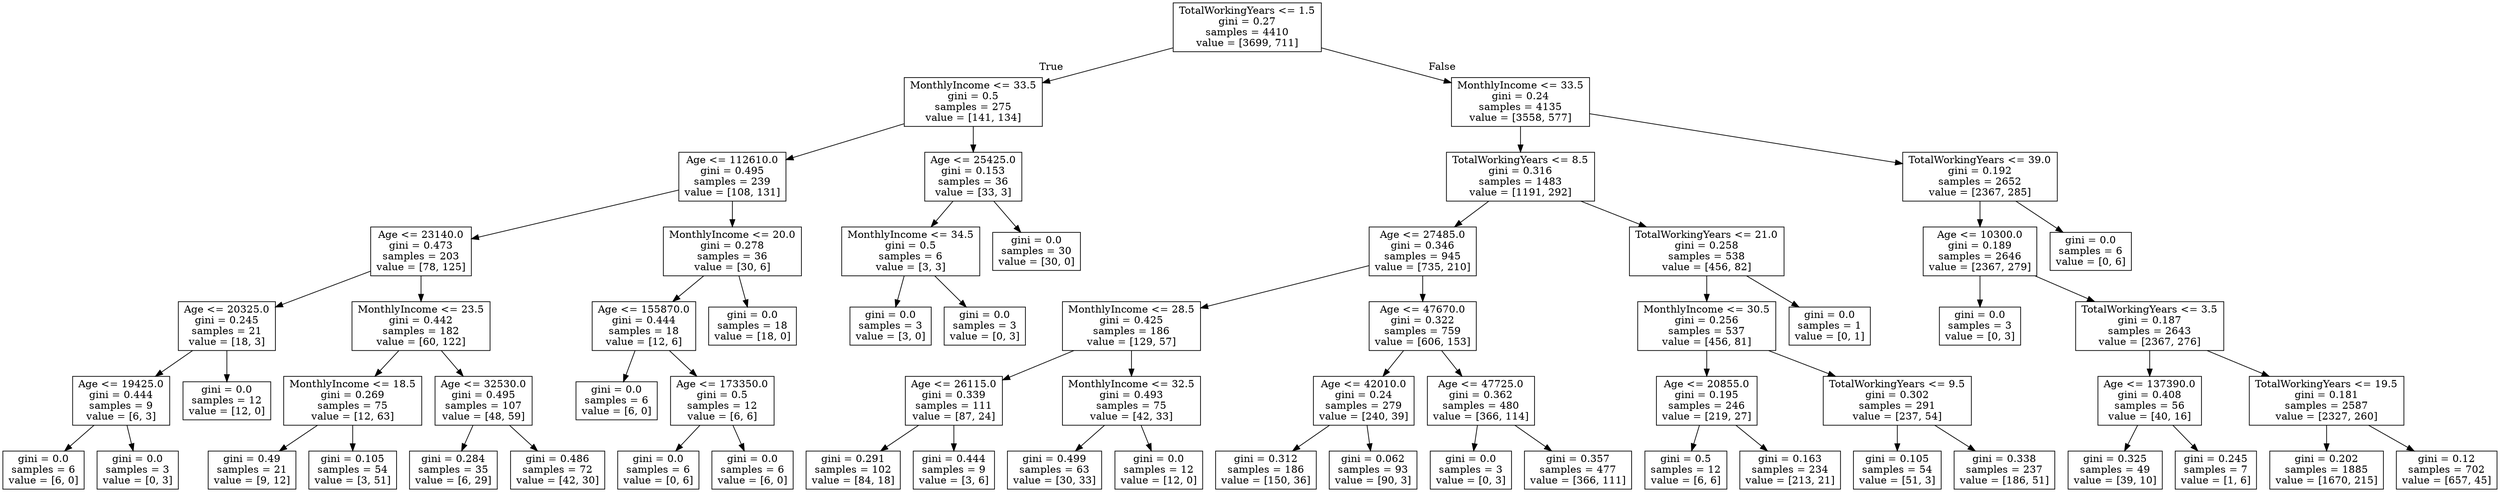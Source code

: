 digraph Tree {
node [shape=box] ;
0 [label="TotalWorkingYears <= 1.5\ngini = 0.27\nsamples = 4410\nvalue = [3699, 711]"] ;
1 [label="MonthlyIncome <= 33.5\ngini = 0.5\nsamples = 275\nvalue = [141, 134]"] ;
0 -> 1 [labeldistance=2.5, labelangle=45, headlabel="True"] ;
2 [label="Age <= 112610.0\ngini = 0.495\nsamples = 239\nvalue = [108, 131]"] ;
1 -> 2 ;
3 [label="Age <= 23140.0\ngini = 0.473\nsamples = 203\nvalue = [78, 125]"] ;
2 -> 3 ;
4 [label="Age <= 20325.0\ngini = 0.245\nsamples = 21\nvalue = [18, 3]"] ;
3 -> 4 ;
5 [label="Age <= 19425.0\ngini = 0.444\nsamples = 9\nvalue = [6, 3]"] ;
4 -> 5 ;
6 [label="gini = 0.0\nsamples = 6\nvalue = [6, 0]"] ;
5 -> 6 ;
7 [label="gini = 0.0\nsamples = 3\nvalue = [0, 3]"] ;
5 -> 7 ;
8 [label="gini = 0.0\nsamples = 12\nvalue = [12, 0]"] ;
4 -> 8 ;
9 [label="MonthlyIncome <= 23.5\ngini = 0.442\nsamples = 182\nvalue = [60, 122]"] ;
3 -> 9 ;
10 [label="MonthlyIncome <= 18.5\ngini = 0.269\nsamples = 75\nvalue = [12, 63]"] ;
9 -> 10 ;
11 [label="gini = 0.49\nsamples = 21\nvalue = [9, 12]"] ;
10 -> 11 ;
12 [label="gini = 0.105\nsamples = 54\nvalue = [3, 51]"] ;
10 -> 12 ;
13 [label="Age <= 32530.0\ngini = 0.495\nsamples = 107\nvalue = [48, 59]"] ;
9 -> 13 ;
14 [label="gini = 0.284\nsamples = 35\nvalue = [6, 29]"] ;
13 -> 14 ;
15 [label="gini = 0.486\nsamples = 72\nvalue = [42, 30]"] ;
13 -> 15 ;
16 [label="MonthlyIncome <= 20.0\ngini = 0.278\nsamples = 36\nvalue = [30, 6]"] ;
2 -> 16 ;
17 [label="Age <= 155870.0\ngini = 0.444\nsamples = 18\nvalue = [12, 6]"] ;
16 -> 17 ;
18 [label="gini = 0.0\nsamples = 6\nvalue = [6, 0]"] ;
17 -> 18 ;
19 [label="Age <= 173350.0\ngini = 0.5\nsamples = 12\nvalue = [6, 6]"] ;
17 -> 19 ;
20 [label="gini = 0.0\nsamples = 6\nvalue = [0, 6]"] ;
19 -> 20 ;
21 [label="gini = 0.0\nsamples = 6\nvalue = [6, 0]"] ;
19 -> 21 ;
22 [label="gini = 0.0\nsamples = 18\nvalue = [18, 0]"] ;
16 -> 22 ;
23 [label="Age <= 25425.0\ngini = 0.153\nsamples = 36\nvalue = [33, 3]"] ;
1 -> 23 ;
24 [label="MonthlyIncome <= 34.5\ngini = 0.5\nsamples = 6\nvalue = [3, 3]"] ;
23 -> 24 ;
25 [label="gini = 0.0\nsamples = 3\nvalue = [3, 0]"] ;
24 -> 25 ;
26 [label="gini = 0.0\nsamples = 3\nvalue = [0, 3]"] ;
24 -> 26 ;
27 [label="gini = 0.0\nsamples = 30\nvalue = [30, 0]"] ;
23 -> 27 ;
28 [label="MonthlyIncome <= 33.5\ngini = 0.24\nsamples = 4135\nvalue = [3558, 577]"] ;
0 -> 28 [labeldistance=2.5, labelangle=-45, headlabel="False"] ;
29 [label="TotalWorkingYears <= 8.5\ngini = 0.316\nsamples = 1483\nvalue = [1191, 292]"] ;
28 -> 29 ;
30 [label="Age <= 27485.0\ngini = 0.346\nsamples = 945\nvalue = [735, 210]"] ;
29 -> 30 ;
31 [label="MonthlyIncome <= 28.5\ngini = 0.425\nsamples = 186\nvalue = [129, 57]"] ;
30 -> 31 ;
32 [label="Age <= 26115.0\ngini = 0.339\nsamples = 111\nvalue = [87, 24]"] ;
31 -> 32 ;
33 [label="gini = 0.291\nsamples = 102\nvalue = [84, 18]"] ;
32 -> 33 ;
34 [label="gini = 0.444\nsamples = 9\nvalue = [3, 6]"] ;
32 -> 34 ;
35 [label="MonthlyIncome <= 32.5\ngini = 0.493\nsamples = 75\nvalue = [42, 33]"] ;
31 -> 35 ;
36 [label="gini = 0.499\nsamples = 63\nvalue = [30, 33]"] ;
35 -> 36 ;
37 [label="gini = 0.0\nsamples = 12\nvalue = [12, 0]"] ;
35 -> 37 ;
38 [label="Age <= 47670.0\ngini = 0.322\nsamples = 759\nvalue = [606, 153]"] ;
30 -> 38 ;
39 [label="Age <= 42010.0\ngini = 0.24\nsamples = 279\nvalue = [240, 39]"] ;
38 -> 39 ;
40 [label="gini = 0.312\nsamples = 186\nvalue = [150, 36]"] ;
39 -> 40 ;
41 [label="gini = 0.062\nsamples = 93\nvalue = [90, 3]"] ;
39 -> 41 ;
42 [label="Age <= 47725.0\ngini = 0.362\nsamples = 480\nvalue = [366, 114]"] ;
38 -> 42 ;
43 [label="gini = 0.0\nsamples = 3\nvalue = [0, 3]"] ;
42 -> 43 ;
44 [label="gini = 0.357\nsamples = 477\nvalue = [366, 111]"] ;
42 -> 44 ;
45 [label="TotalWorkingYears <= 21.0\ngini = 0.258\nsamples = 538\nvalue = [456, 82]"] ;
29 -> 45 ;
46 [label="MonthlyIncome <= 30.5\ngini = 0.256\nsamples = 537\nvalue = [456, 81]"] ;
45 -> 46 ;
47 [label="Age <= 20855.0\ngini = 0.195\nsamples = 246\nvalue = [219, 27]"] ;
46 -> 47 ;
48 [label="gini = 0.5\nsamples = 12\nvalue = [6, 6]"] ;
47 -> 48 ;
49 [label="gini = 0.163\nsamples = 234\nvalue = [213, 21]"] ;
47 -> 49 ;
50 [label="TotalWorkingYears <= 9.5\ngini = 0.302\nsamples = 291\nvalue = [237, 54]"] ;
46 -> 50 ;
51 [label="gini = 0.105\nsamples = 54\nvalue = [51, 3]"] ;
50 -> 51 ;
52 [label="gini = 0.338\nsamples = 237\nvalue = [186, 51]"] ;
50 -> 52 ;
53 [label="gini = 0.0\nsamples = 1\nvalue = [0, 1]"] ;
45 -> 53 ;
54 [label="TotalWorkingYears <= 39.0\ngini = 0.192\nsamples = 2652\nvalue = [2367, 285]"] ;
28 -> 54 ;
55 [label="Age <= 10300.0\ngini = 0.189\nsamples = 2646\nvalue = [2367, 279]"] ;
54 -> 55 ;
56 [label="gini = 0.0\nsamples = 3\nvalue = [0, 3]"] ;
55 -> 56 ;
57 [label="TotalWorkingYears <= 3.5\ngini = 0.187\nsamples = 2643\nvalue = [2367, 276]"] ;
55 -> 57 ;
58 [label="Age <= 137390.0\ngini = 0.408\nsamples = 56\nvalue = [40, 16]"] ;
57 -> 58 ;
59 [label="gini = 0.325\nsamples = 49\nvalue = [39, 10]"] ;
58 -> 59 ;
60 [label="gini = 0.245\nsamples = 7\nvalue = [1, 6]"] ;
58 -> 60 ;
61 [label="TotalWorkingYears <= 19.5\ngini = 0.181\nsamples = 2587\nvalue = [2327, 260]"] ;
57 -> 61 ;
62 [label="gini = 0.202\nsamples = 1885\nvalue = [1670, 215]"] ;
61 -> 62 ;
63 [label="gini = 0.12\nsamples = 702\nvalue = [657, 45]"] ;
61 -> 63 ;
64 [label="gini = 0.0\nsamples = 6\nvalue = [0, 6]"] ;
54 -> 64 ;
}